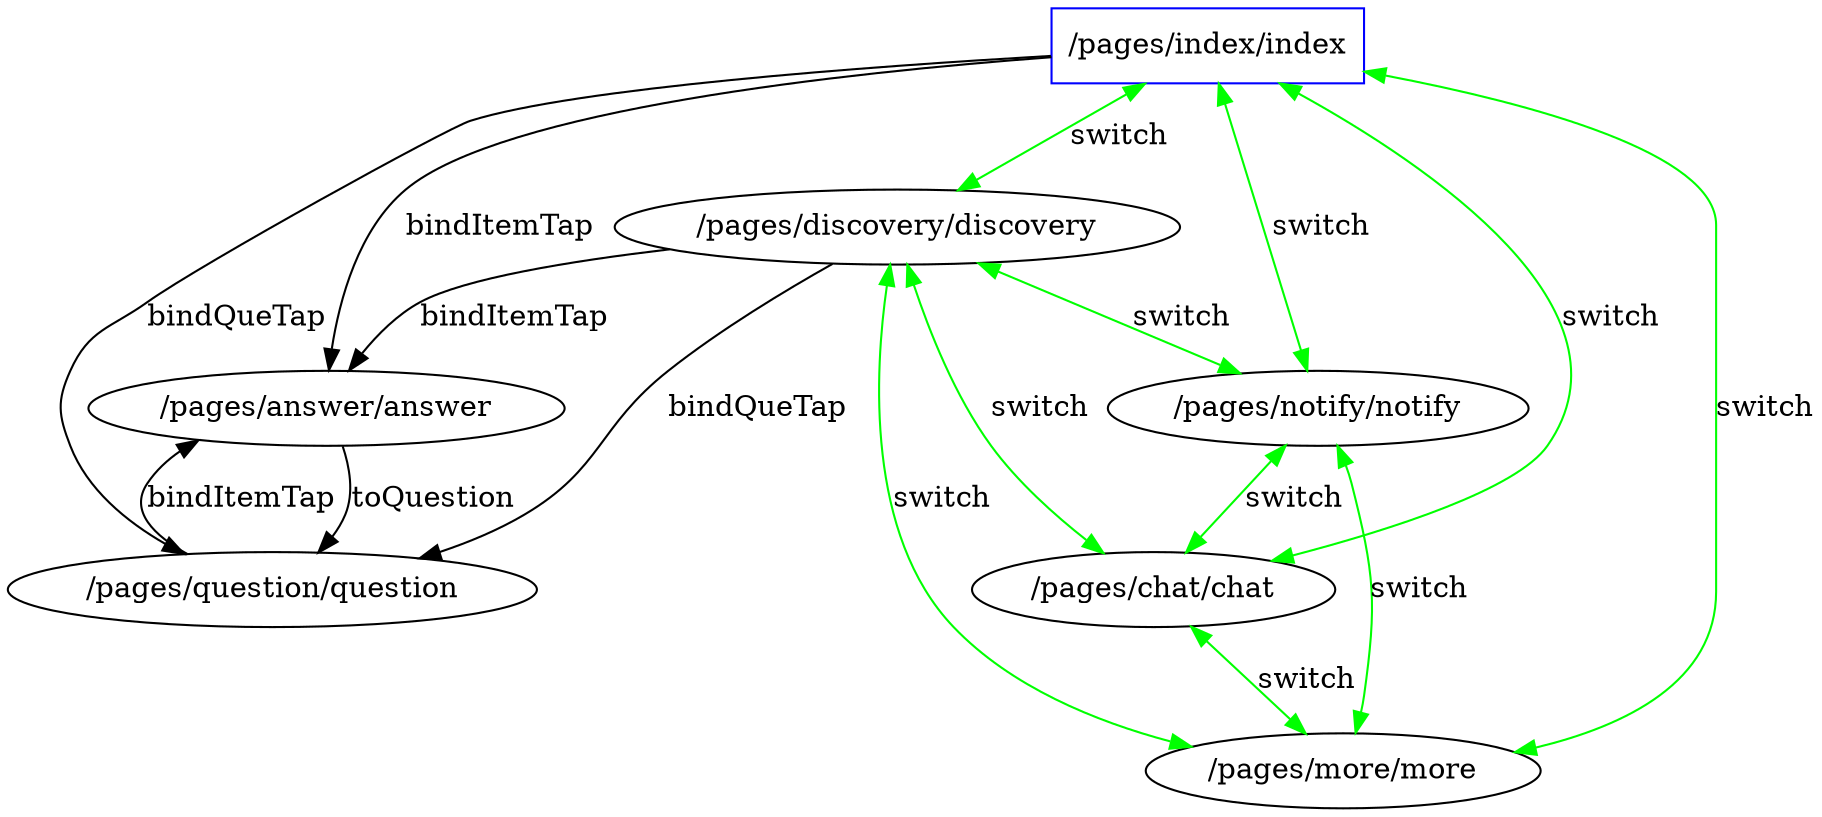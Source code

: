 // UI State Transfer Diagram
digraph {
	"/pages/answer/answer" [label="/pages/answer/answer"]
	"/pages/chat/chat" [label="/pages/chat/chat"]
	"/pages/more/more" [label="/pages/more/more"]
	"/pages/notify/notify" [label="/pages/notify/notify"]
	"/pages/index/index" [label="/pages/index/index" color=blue shape=rectangle]
	"/pages/question/question" [label="/pages/question/question"]
	"/pages/discovery/discovery" [label="/pages/discovery/discovery"]
	"/pages/index/index" -> "/pages/discovery/discovery" [label=switch color=green dir=both]
	"/pages/index/index" -> "/pages/notify/notify" [label=switch color=green dir=both]
	"/pages/index/index" -> "/pages/chat/chat" [label=switch color=green dir=both]
	"/pages/index/index" -> "/pages/more/more" [label=switch color=green dir=both]
	"/pages/discovery/discovery" -> "/pages/notify/notify" [label=switch color=green dir=both]
	"/pages/discovery/discovery" -> "/pages/chat/chat" [label=switch color=green dir=both]
	"/pages/discovery/discovery" -> "/pages/more/more" [label=switch color=green dir=both]
	"/pages/notify/notify" -> "/pages/chat/chat" [label=switch color=green dir=both]
	"/pages/notify/notify" -> "/pages/more/more" [label=switch color=green dir=both]
	"/pages/chat/chat" -> "/pages/more/more" [label=switch color=green dir=both]
	"/pages/index/index" -> "/pages/answer/answer" [label=bindItemTap]
	"/pages/index/index" -> "/pages/question/question" [label=bindQueTap]
	"/pages/discovery/discovery" -> "/pages/answer/answer" [label=bindItemTap]
	"/pages/discovery/discovery" -> "/pages/question/question" [label=bindQueTap]
	"/pages/answer/answer" -> "/pages/question/question" [label=toQuestion]
	"/pages/question/question" -> "/pages/answer/answer" [label=bindItemTap]
}
